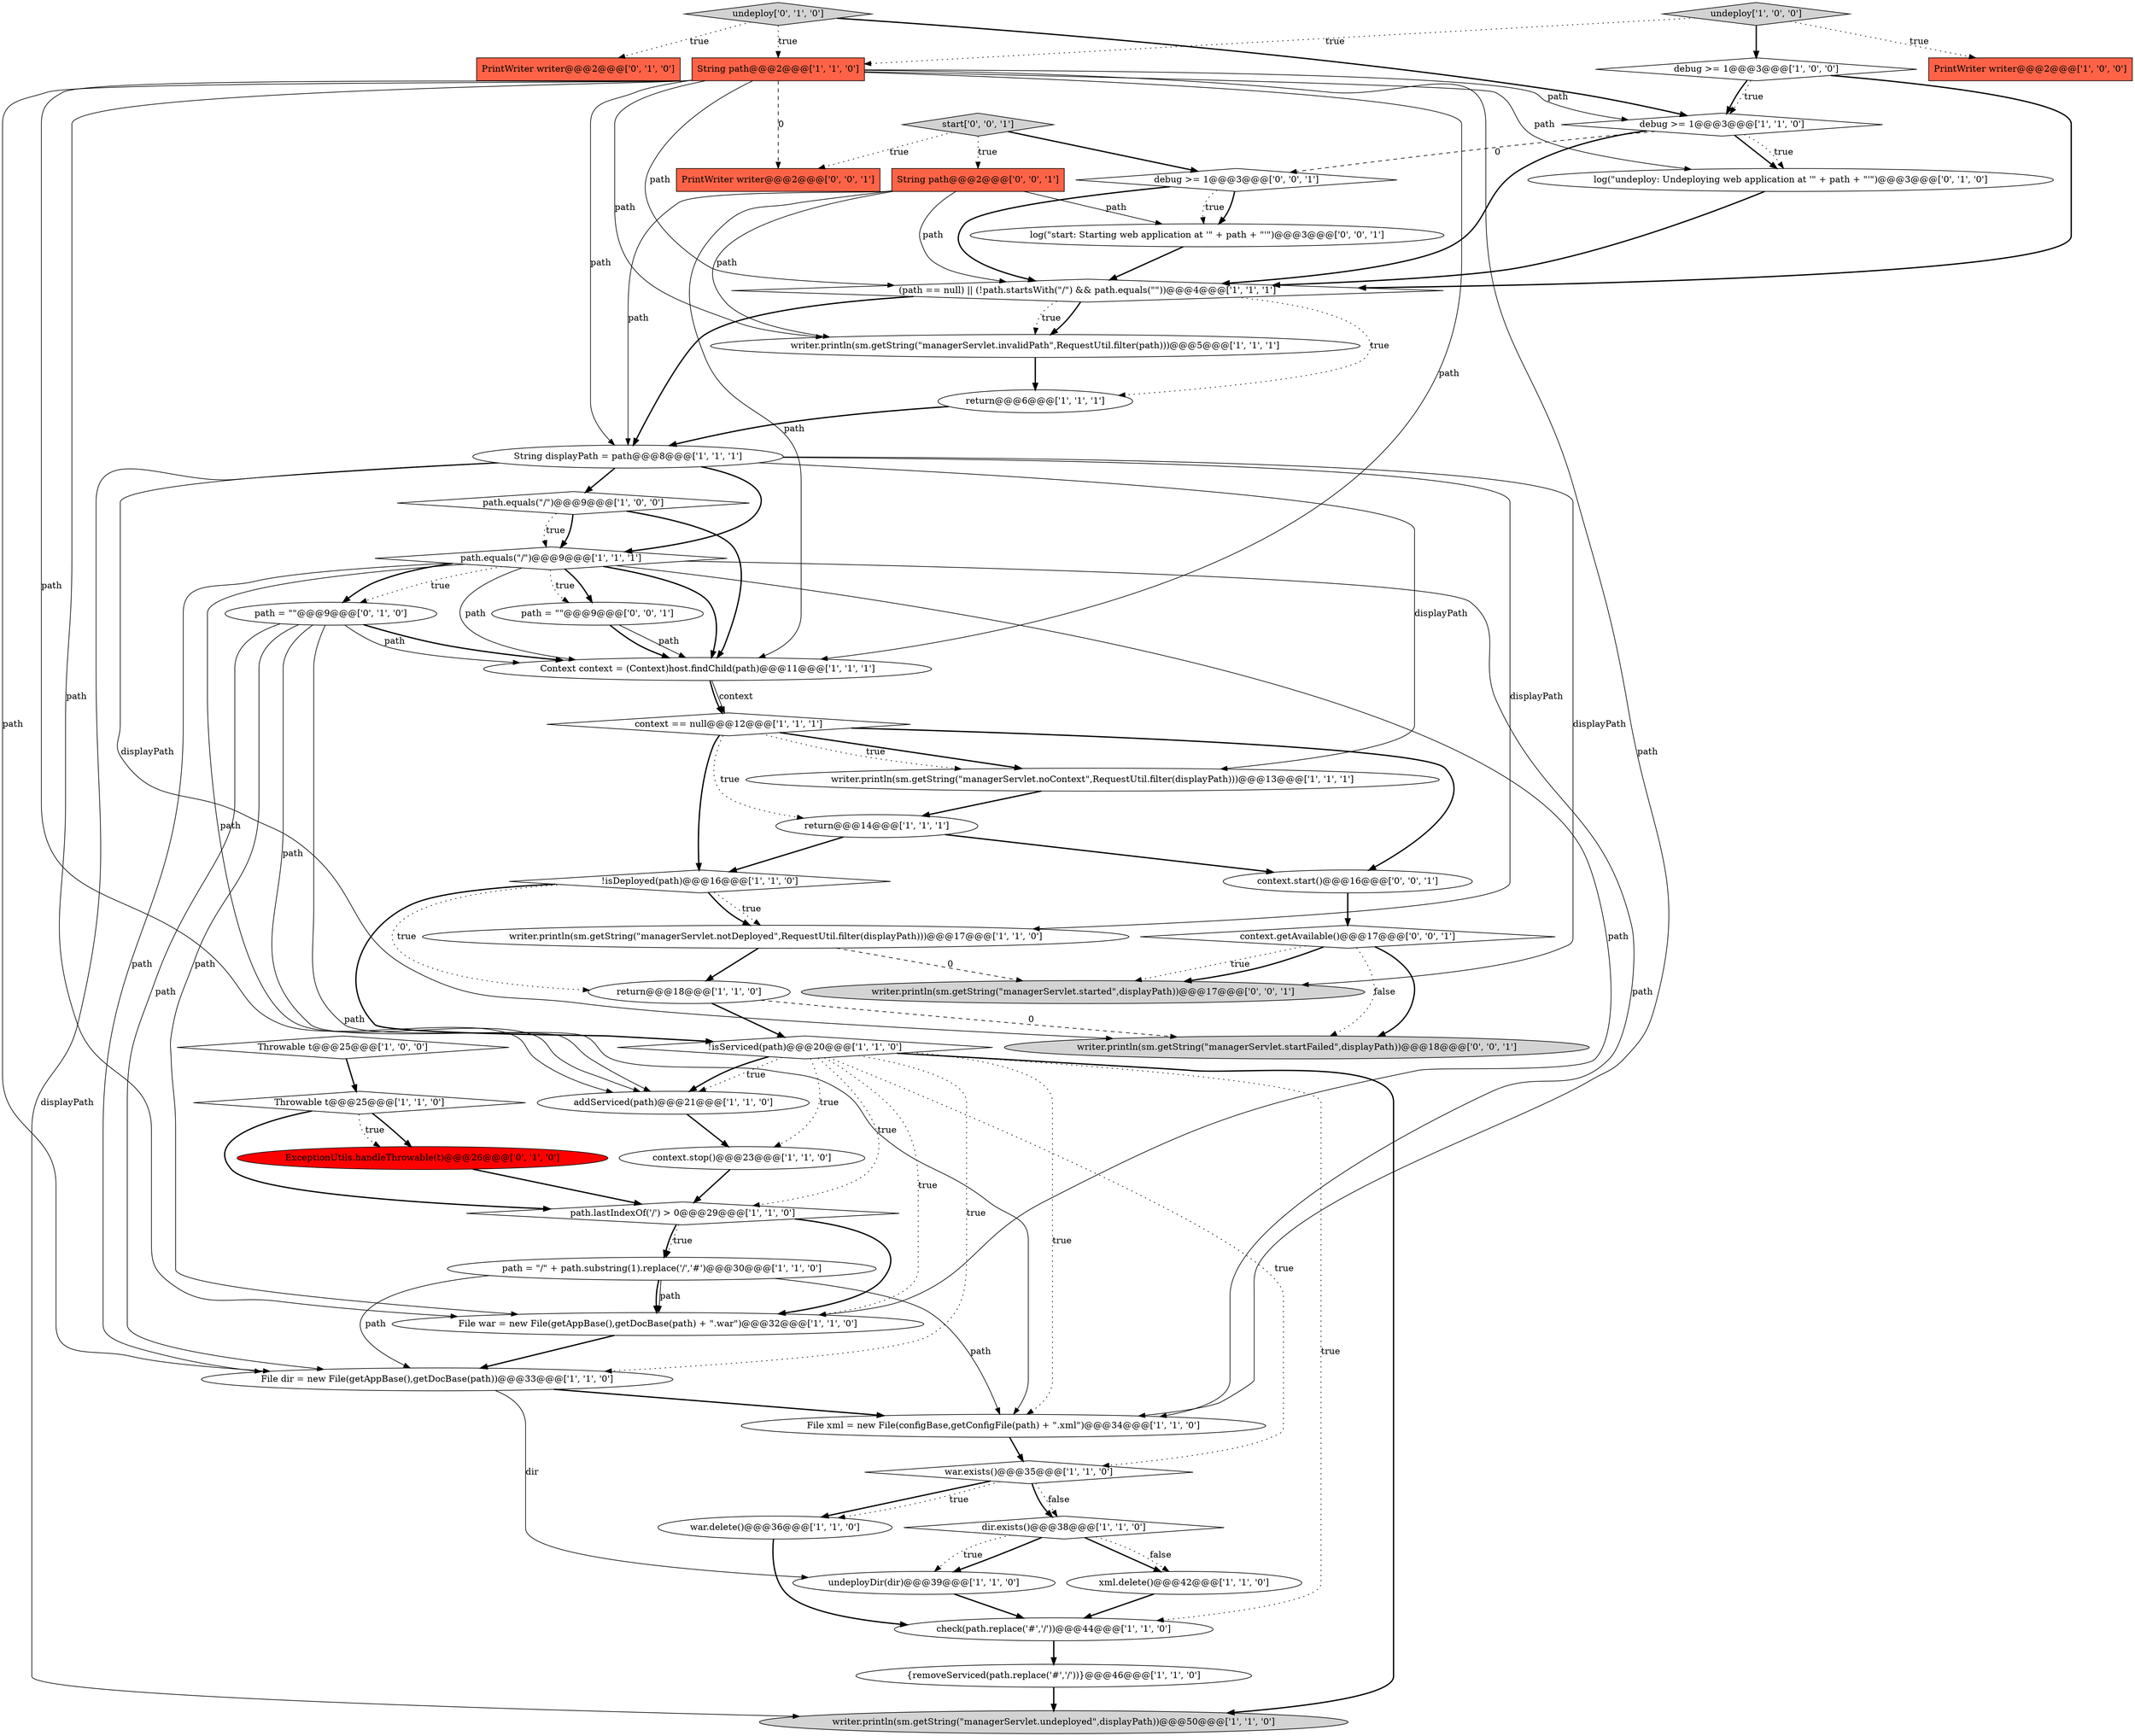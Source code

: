 digraph {
5 [style = filled, label = "path.equals(\"/\")@@@9@@@['1', '0', '0']", fillcolor = white, shape = diamond image = "AAA0AAABBB1BBB"];
35 [style = filled, label = "writer.println(sm.getString(\"managerServlet.invalidPath\",RequestUtil.filter(path)))@@@5@@@['1', '1', '1']", fillcolor = white, shape = ellipse image = "AAA0AAABBB1BBB"];
24 [style = filled, label = "dir.exists()@@@38@@@['1', '1', '0']", fillcolor = white, shape = diamond image = "AAA0AAABBB1BBB"];
16 [style = filled, label = "path.equals(\"/\")@@@9@@@['1', '1', '1']", fillcolor = white, shape = diamond image = "AAA0AAABBB1BBB"];
31 [style = filled, label = "String displayPath = path@@@8@@@['1', '1', '1']", fillcolor = white, shape = ellipse image = "AAA0AAABBB1BBB"];
33 [style = filled, label = "addServiced(path)@@@21@@@['1', '1', '0']", fillcolor = white, shape = ellipse image = "AAA0AAABBB1BBB"];
48 [style = filled, label = "writer.println(sm.getString(\"managerServlet.started\",displayPath))@@@17@@@['0', '0', '1']", fillcolor = lightgray, shape = ellipse image = "AAA0AAABBB3BBB"];
49 [style = filled, label = "start['0', '0', '1']", fillcolor = lightgray, shape = diamond image = "AAA0AAABBB3BBB"];
12 [style = filled, label = "File dir = new File(getAppBase(),getDocBase(path))@@@33@@@['1', '1', '0']", fillcolor = white, shape = ellipse image = "AAA0AAABBB1BBB"];
17 [style = filled, label = "writer.println(sm.getString(\"managerServlet.undeployed\",displayPath))@@@50@@@['1', '1', '0']", fillcolor = lightgray, shape = ellipse image = "AAA0AAABBB1BBB"];
37 [style = filled, label = "path = \"\"@@@9@@@['0', '1', '0']", fillcolor = white, shape = ellipse image = "AAA0AAABBB2BBB"];
27 [style = filled, label = "context.stop()@@@23@@@['1', '1', '0']", fillcolor = white, shape = ellipse image = "AAA0AAABBB1BBB"];
0 [style = filled, label = "Throwable t@@@25@@@['1', '0', '0']", fillcolor = white, shape = diamond image = "AAA0AAABBB1BBB"];
18 [style = filled, label = "String path@@@2@@@['1', '1', '0']", fillcolor = tomato, shape = box image = "AAA0AAABBB1BBB"];
41 [style = filled, label = "String path@@@2@@@['0', '0', '1']", fillcolor = tomato, shape = box image = "AAA0AAABBB3BBB"];
44 [style = filled, label = "context.getAvailable()@@@17@@@['0', '0', '1']", fillcolor = white, shape = diamond image = "AAA0AAABBB3BBB"];
47 [style = filled, label = "context.start()@@@16@@@['0', '0', '1']", fillcolor = white, shape = ellipse image = "AAA0AAABBB3BBB"];
30 [style = filled, label = "!isServiced(path)@@@20@@@['1', '1', '0']", fillcolor = white, shape = diamond image = "AAA0AAABBB1BBB"];
38 [style = filled, label = "PrintWriter writer@@@2@@@['0', '1', '0']", fillcolor = tomato, shape = box image = "AAA0AAABBB2BBB"];
20 [style = filled, label = "File xml = new File(configBase,getConfigFile(path) + \".xml\")@@@34@@@['1', '1', '0']", fillcolor = white, shape = ellipse image = "AAA0AAABBB1BBB"];
14 [style = filled, label = "context == null@@@12@@@['1', '1', '1']", fillcolor = white, shape = diamond image = "AAA0AAABBB1BBB"];
25 [style = filled, label = "check(path.replace('#','/'))@@@44@@@['1', '1', '0']", fillcolor = white, shape = ellipse image = "AAA0AAABBB1BBB"];
3 [style = filled, label = "path = \"/\" + path.substring(1).replace('/','#')@@@30@@@['1', '1', '0']", fillcolor = white, shape = ellipse image = "AAA0AAABBB1BBB"];
15 [style = filled, label = "PrintWriter writer@@@2@@@['1', '0', '0']", fillcolor = tomato, shape = box image = "AAA0AAABBB1BBB"];
40 [style = filled, label = "undeploy['0', '1', '0']", fillcolor = lightgray, shape = diamond image = "AAA0AAABBB2BBB"];
19 [style = filled, label = "writer.println(sm.getString(\"managerServlet.notDeployed\",RequestUtil.filter(displayPath)))@@@17@@@['1', '1', '0']", fillcolor = white, shape = ellipse image = "AAA0AAABBB1BBB"];
39 [style = filled, label = "log(\"undeploy: Undeploying web application at '\" + path + \"'\")@@@3@@@['0', '1', '0']", fillcolor = white, shape = ellipse image = "AAA0AAABBB2BBB"];
6 [style = filled, label = "writer.println(sm.getString(\"managerServlet.noContext\",RequestUtil.filter(displayPath)))@@@13@@@['1', '1', '1']", fillcolor = white, shape = ellipse image = "AAA0AAABBB1BBB"];
13 [style = filled, label = "undeploy['1', '0', '0']", fillcolor = lightgray, shape = diamond image = "AAA0AAABBB1BBB"];
21 [style = filled, label = "undeployDir(dir)@@@39@@@['1', '1', '0']", fillcolor = white, shape = ellipse image = "AAA0AAABBB1BBB"];
22 [style = filled, label = "return@@@6@@@['1', '1', '1']", fillcolor = white, shape = ellipse image = "AAA0AAABBB1BBB"];
23 [style = filled, label = "(path == null) || (!path.startsWith(\"/\") && path.equals(\"\"))@@@4@@@['1', '1', '1']", fillcolor = white, shape = diamond image = "AAA0AAABBB1BBB"];
4 [style = filled, label = "return@@@18@@@['1', '1', '0']", fillcolor = white, shape = ellipse image = "AAA0AAABBB1BBB"];
26 [style = filled, label = "debug >= 1@@@3@@@['1', '0', '0']", fillcolor = white, shape = diamond image = "AAA0AAABBB1BBB"];
29 [style = filled, label = "war.delete()@@@36@@@['1', '1', '0']", fillcolor = white, shape = ellipse image = "AAA0AAABBB1BBB"];
42 [style = filled, label = "path = \"\"@@@9@@@['0', '0', '1']", fillcolor = white, shape = ellipse image = "AAA0AAABBB3BBB"];
10 [style = filled, label = "File war = new File(getAppBase(),getDocBase(path) + \".war\")@@@32@@@['1', '1', '0']", fillcolor = white, shape = ellipse image = "AAA0AAABBB1BBB"];
1 [style = filled, label = "Context context = (Context)host.findChild(path)@@@11@@@['1', '1', '1']", fillcolor = white, shape = ellipse image = "AAA0AAABBB1BBB"];
2 [style = filled, label = "path.lastIndexOf('/') > 0@@@29@@@['1', '1', '0']", fillcolor = white, shape = diamond image = "AAA0AAABBB1BBB"];
9 [style = filled, label = "!isDeployed(path)@@@16@@@['1', '1', '0']", fillcolor = white, shape = diamond image = "AAA0AAABBB1BBB"];
32 [style = filled, label = "debug >= 1@@@3@@@['1', '1', '0']", fillcolor = white, shape = diamond image = "AAA0AAABBB1BBB"];
28 [style = filled, label = "Throwable t@@@25@@@['1', '1', '0']", fillcolor = white, shape = diamond image = "AAA0AAABBB1BBB"];
45 [style = filled, label = "debug >= 1@@@3@@@['0', '0', '1']", fillcolor = white, shape = diamond image = "AAA0AAABBB3BBB"];
46 [style = filled, label = "PrintWriter writer@@@2@@@['0', '0', '1']", fillcolor = tomato, shape = box image = "AAA0AAABBB3BBB"];
50 [style = filled, label = "writer.println(sm.getString(\"managerServlet.startFailed\",displayPath))@@@18@@@['0', '0', '1']", fillcolor = lightgray, shape = ellipse image = "AAA0AAABBB3BBB"];
36 [style = filled, label = "ExceptionUtils.handleThrowable(t)@@@26@@@['0', '1', '0']", fillcolor = red, shape = ellipse image = "AAA1AAABBB2BBB"];
34 [style = filled, label = "xml.delete()@@@42@@@['1', '1', '0']", fillcolor = white, shape = ellipse image = "AAA0AAABBB1BBB"];
43 [style = filled, label = "log(\"start: Starting web application at '\" + path + \"'\")@@@3@@@['0', '0', '1']", fillcolor = white, shape = ellipse image = "AAA0AAABBB3BBB"];
8 [style = filled, label = "return@@@14@@@['1', '1', '1']", fillcolor = white, shape = ellipse image = "AAA0AAABBB1BBB"];
11 [style = filled, label = "war.exists()@@@35@@@['1', '1', '0']", fillcolor = white, shape = diamond image = "AAA0AAABBB1BBB"];
7 [style = filled, label = "{removeServiced(path.replace('#','/'))}@@@46@@@['1', '1', '0']", fillcolor = white, shape = ellipse image = "AAA0AAABBB1BBB"];
16->37 [style = bold, label=""];
31->50 [style = solid, label="displayPath"];
32->23 [style = bold, label=""];
18->39 [style = solid, label="path"];
41->35 [style = solid, label="path"];
40->18 [style = dotted, label="true"];
23->22 [style = dotted, label="true"];
3->12 [style = solid, label="path"];
11->29 [style = bold, label=""];
24->34 [style = bold, label=""];
41->1 [style = solid, label="path"];
18->46 [style = dashed, label="0"];
37->12 [style = solid, label="path"];
11->24 [style = dotted, label="false"];
43->23 [style = bold, label=""];
30->2 [style = dotted, label="true"];
45->43 [style = bold, label=""];
24->21 [style = bold, label=""];
10->12 [style = bold, label=""];
36->2 [style = bold, label=""];
39->23 [style = bold, label=""];
3->10 [style = solid, label="path"];
8->47 [style = bold, label=""];
14->9 [style = bold, label=""];
13->15 [style = dotted, label="true"];
16->10 [style = solid, label="path"];
16->42 [style = bold, label=""];
42->1 [style = bold, label=""];
18->35 [style = solid, label="path"];
31->17 [style = solid, label="displayPath"];
24->21 [style = dotted, label="true"];
45->43 [style = dotted, label="true"];
27->2 [style = bold, label=""];
18->33 [style = solid, label="path"];
30->33 [style = dotted, label="true"];
2->3 [style = dotted, label="true"];
16->20 [style = solid, label="path"];
44->48 [style = dotted, label="true"];
12->21 [style = solid, label="dir"];
26->32 [style = bold, label=""];
28->36 [style = bold, label=""];
16->42 [style = dotted, label="true"];
16->33 [style = solid, label="path"];
41->23 [style = solid, label="path"];
37->33 [style = solid, label="path"];
31->5 [style = bold, label=""];
31->48 [style = solid, label="displayPath"];
37->1 [style = bold, label=""];
30->12 [style = dotted, label="true"];
24->34 [style = dotted, label="false"];
28->36 [style = dotted, label="true"];
44->50 [style = bold, label=""];
21->25 [style = bold, label=""];
25->7 [style = bold, label=""];
33->27 [style = bold, label=""];
18->31 [style = solid, label="path"];
23->35 [style = bold, label=""];
3->10 [style = bold, label=""];
5->1 [style = bold, label=""];
49->41 [style = dotted, label="true"];
26->32 [style = dotted, label="true"];
4->50 [style = dashed, label="0"];
19->48 [style = dashed, label="0"];
3->20 [style = solid, label="path"];
9->4 [style = dotted, label="true"];
47->44 [style = bold, label=""];
49->46 [style = dotted, label="true"];
14->6 [style = bold, label=""];
41->43 [style = solid, label="path"];
23->31 [style = bold, label=""];
49->45 [style = bold, label=""];
13->18 [style = dotted, label="true"];
18->12 [style = solid, label="path"];
30->17 [style = bold, label=""];
7->17 [style = bold, label=""];
30->33 [style = bold, label=""];
45->23 [style = bold, label=""];
42->1 [style = solid, label="path"];
30->10 [style = dotted, label="true"];
2->3 [style = bold, label=""];
11->29 [style = dotted, label="true"];
12->20 [style = bold, label=""];
18->20 [style = solid, label="path"];
40->38 [style = dotted, label="true"];
16->12 [style = solid, label="path"];
2->10 [style = bold, label=""];
11->24 [style = bold, label=""];
5->16 [style = bold, label=""];
32->45 [style = dashed, label="0"];
18->23 [style = solid, label="path"];
37->1 [style = solid, label="path"];
9->19 [style = dotted, label="true"];
30->25 [style = dotted, label="true"];
16->1 [style = bold, label=""];
37->20 [style = solid, label="path"];
13->26 [style = bold, label=""];
30->20 [style = dotted, label="true"];
5->16 [style = dotted, label="true"];
23->35 [style = dotted, label="true"];
14->8 [style = dotted, label="true"];
40->32 [style = bold, label=""];
14->47 [style = bold, label=""];
9->19 [style = bold, label=""];
31->19 [style = solid, label="displayPath"];
32->39 [style = bold, label=""];
30->11 [style = dotted, label="true"];
20->11 [style = bold, label=""];
14->6 [style = dotted, label="true"];
18->10 [style = solid, label="path"];
16->37 [style = dotted, label="true"];
37->10 [style = solid, label="path"];
34->25 [style = bold, label=""];
32->39 [style = dotted, label="true"];
18->32 [style = solid, label="path"];
31->16 [style = bold, label=""];
30->27 [style = dotted, label="true"];
35->22 [style = bold, label=""];
22->31 [style = bold, label=""];
29->25 [style = bold, label=""];
9->30 [style = bold, label=""];
1->14 [style = solid, label="context"];
44->50 [style = dotted, label="false"];
28->2 [style = bold, label=""];
18->1 [style = solid, label="path"];
4->30 [style = bold, label=""];
31->6 [style = solid, label="displayPath"];
44->48 [style = bold, label=""];
16->1 [style = solid, label="path"];
26->23 [style = bold, label=""];
6->8 [style = bold, label=""];
8->9 [style = bold, label=""];
1->14 [style = bold, label=""];
19->4 [style = bold, label=""];
0->28 [style = bold, label=""];
41->31 [style = solid, label="path"];
}
